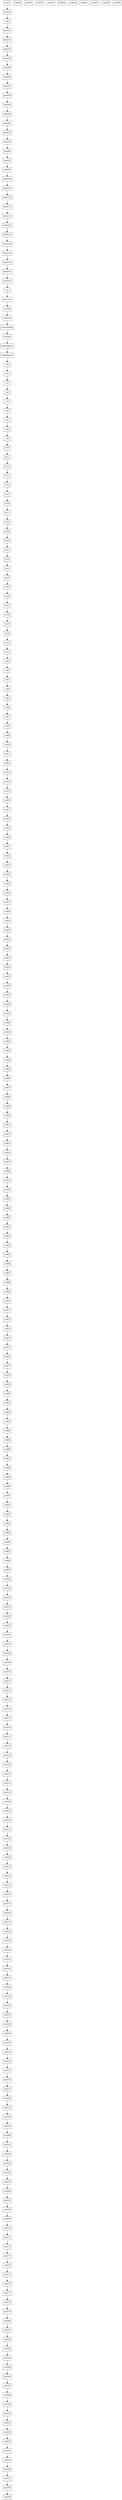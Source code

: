 digraph ControlFlowGraph {
    node [shape=rectangle];
    entry;
    search;
    phi;
    label21;
    label32;
    label35;
    label39;
    label46;
    label49;
    label51;
    label54;
    label56;
    label58;
    label61;
    label70;
    label78;
    label83;
    label91;
    label99;
    label106;
    label107;
    label110;
    label112;
    label115;
    label120;
    label124;
    label128;
    label130;
    label140;
    label141;
    label142;
    ret;
    dso_local;
    comdat;
    cleanup;
    unreachable;
    resume;
    landingpad1;
    landingpad2;
    br1;
    br2;
    br3;
    br4;
    br5;
    br6;
    br7;
    br8;
    br9;
    br10;
    br11;
    br12;
    br13;
    br14;
    br15;
    br16;
    br17;
    br18;
    br19;
    br20;
    br21;
    br22;
    br23;
    br24;
    br25;
    br26;
    br27;
    br28;
    br29;
    br30;
    br31;
    br32;
    call1;
    call2;
    call3;
    call4;
    call5;
    call6;
    call7;
    call8;
    call9;
    call10;
    call11;
    call12;
    call13;
    call14;
    call15;
    call16;
    call17;
    call18;
    call19;
    call20;
    call21;
    call22;
    call23;
    call24;
    call25;
    call26;
    call27;
    call28;
    call29;
    call30;
    call31;
    call32;
    call33;
    call34;
    call35;
    call36;
    call37;
    call38;
    call39;
    call40;
    call41;
    call42;
    call43;
    call44;
    call45;
    call46;
    call47;
    call48;
    call49;
    call50;
    call51;
    call52;
    call53;
    call54;
    call55;
    call56;
    call57;
    call58;
    call59;
    call60;
    call61;
    call62;
    call63;
    call64;
    call65;
    call66;
    call67;
    call68;
    call69;
    call70;
    call71;
    call72;
    call73;
    call74;
    call75;
    call76;
    call77;
    call78;
    call79;
    call80;
    call81;
    call82;
    call83;
    call84;
    call85;
    call86;
    call87;
    call88;
    call89;
    call90;
    call91;
    call92;
    call93;
    call94;
    call95;
    call96;
    call97;
    call98;
    call99;
    call100;
    call101;
    call102;
    call103;
    call104;
    call105;
    call106;
    call107;
    call108;
    call109;
    call110;
    call111;
    call112;
    call113;
    call114;
    call115;
    call116;
    call117;
    call118;
    call119;
    call120;
    call121;
    call122;
    call123;
    call124;
    call125;
    call126;
    call127;
    call128;
    call129;
    call130;
    call131;
    call132;
    call133;
    call134;
    call135;
    call136;
    call137;
    call138;
    call139;
    call140;
    call141;
    call142;
    call143;
    call144;
    call145;
    call146;
    call147;
    call148;
    call149;
    call150;
    call151;
    call152;
    call153;
    call154;
    call155;
    call156;
    call157;
    call158;
    call159;
    call160;
    call161;
    call162;
    call163;
    call164;
    call165;
    call166;
    call167;
    call168;
    call169;
    call170;
    call171;
    call172;
    call173;
    call174;
    call175;
    call176;
    call177;
    call178;
    call179;
    call180;
    call181;
    call182;
    call183;
    call184;
    call185;
    call186;
    call187;
    call188;
    call189;
    call190;
    call191;
    call192;
    call193;
    call194;
    call195;
    call196;
    call197;
    call198;
    call199;
    call200;
    call201;
    call202;
    call203;
    call204;
    call205;
    call206;
    call207;
    call208;
    call209;
    
    entry -> search;
    search -> phi;
    phi -> label21;
    label21 -> label32;
    label32 -> label35;
    label35 -> label39;
    label39 -> label46;
    label46 -> label49;
    label49 -> label51;
    label51 -> label54;
    label54 -> label56;
    label56 -> label58;
    label58 -> label61;
    label61 -> label70;
    label70 -> label78;
    label78 -> label83;
    label83 -> label91;
    label91 -> label99;
    label99 -> label106;
    label106 -> label107;
    label107 -> label110;
    label110 -> label112;
    label112 -> label115;
    label115 -> label120;
    label120 -> label124;
    label124 -> label128;
    label128 -> label130;
    label130 -> label140;
    label140 -> label141;
    label141 -> label142;
    label142 -> ret;
    ret -> dso_local;
    dso_local -> comdat;
    comdat -> cleanup;
    cleanup -> unreachable;
    unreachable -> resume;
    resume -> landingpad1;
    landingpad1 -> landingpad2;
    landingpad2 -> br1;
    br1 -> br2;
    br2 -> br3;
    br3 -> br4;
    br4 -> br5;
    br5 -> br6;
    br6 -> br7;
    br7 -> br8;
    br8 -> br9;
    br9 -> br10;
    br10 -> br11;
    br11 -> br12;
    br12 -> br13;
    br13 -> br14;
    br14 -> br15;
    br15 -> br16;
    br16 -> br17;
    br17 -> br18;
    br18 -> br19;
    br19 -> br20;
    br20 -> br21;
    br21 -> br22;
    br22 -> br23;
    br23 -> br24;
    br24 -> br25;
    br25 -> br26;
    br26 -> br27;
    br27 -> br28;
    br28 -> br29;
    br29 -> br30;
    br30 -> br31;
    br31 -> br32;
    br32 -> call1;
    call1 -> call2;
    call2 -> call3;
    call3 -> call4;
    call4 -> call5;
    call5 -> call6;
    call6 -> call7;
    call7 -> call8;
    call8 -> call9;
    call9 -> call10;
    call10 -> call11;
    call11 -> call12;
    call12 -> call13;
    call13 -> call14;
    call14 -> call15;
    call15 -> call16;
    call16 -> call17;
    call17 -> call18;
    call18 -> call19;
    call19 -> call20;
    call20 -> call21;
    call21 -> call22;
    call22 -> call23;
    call23 -> call24;
    call24 -> call25;
    call25 -> call26;
    call26 -> call27;
    call27 -> call28;
    call28 -> call29;
    call29 -> call30;
    call30 -> call31;
    call31 -> call32;
    call32 -> call33;
    call33 -> call34;
    call34 -> call35;
    call35 -> call36;
    call36 -> call37;
    call37 -> call38;
    call38 -> call39;
    call39 -> call40;
    call40 -> call41;
    call41 -> call42;
    call42 -> call43;
    call43 -> call44;
    call44 -> call45;
    call45 -> call46;
    call46 -> call47;
    call47 -> call48;
    call48 -> call49;
    call49 -> call50;
    call50 -> call51;
    call51 -> call52;
    call52 -> call53;
    call53 -> call54;
    call54 -> call55;
    call55 -> call56;
    call56 -> call57;
    call57 -> call58;
    call58 -> call59;
    call59 -> call60;
    call60 -> call61;
    call61 -> call62;
    call62 -> call63;
    call63 -> call64;
    call64 -> call65;
    call65 -> call66;
    call66 -> call67;
    call67 -> call68;
    call68 -> call69;
    call69 -> call70;
    call70 -> call71;
    call71 -> call72;
    call72 -> call73;
    call73 -> call74;
    call74 -> call75;
    call75 -> call76;
    call76 -> call77;
    call77 -> call78;
    call78 -> call79;
    call79 -> call80;
    call80 -> call81;
    call81 -> call82;
    call82 -> call83;
    call83 -> call84;
    call84 -> call85;
    call85 -> call86;
    call86 -> call87;
    call87 -> call88;
    call88 -> call89;
    call89 -> call90;
    call90 -> call91;
    call91 -> call92;
    call92 -> call93;
    call93 -> call94;
    call94 -> call95;
    call95 -> call96;
    call96 -> call97;
    call97 -> call98;
    call98 -> call99;
    call99 -> call100;
    call100 -> call101;
    call101 -> call102;
    call102 -> call103;
    call103 -> call104;
    call104 -> call105;
    call105 -> call106;
    call106 -> call107;
    call107 -> call108;
    call108 -> call109;
    call109 -> call110;
    call110 -> call111;
    call111 -> call112;
    call112 -> call113;
    call113 -> call114;
    call114 -> call115;
    call115 -> call116;
    call116 -> call117;
    call117 -> call118;
    call118 -> call119;
    call119 -> call120;
    call120 -> call121;
    call121 -> call122;
    call122 -> call123;
    call123 -> call124;
    call124 -> call125;
    call125 -> call126;
    call126 -> call127;
    call127 -> call128;
    call128 -> call129;
    call129 -> call130;
    call130 -> call131;
    call131 -> call132;
    call132 -> call133;
    call133 -> call134;
    call134 -> call135;
    call135 -> call136;
    call136 -> call137;
    call137 -> call138;
    call138 -> call139;
    call139 -> call140;
    call140 -> call141;
    call141 -> call142;
    call142 -> call143;
    call143 -> call144;
    call144 -> call145;
    call145 -> call146;
    call146 -> call147;
    call147 -> call148;
    call148 -> call149;
    call149 -> call150;
    call150 -> call151;
    call151 -> call152;
    call152 -> call153;
    call153 -> call154;
    call154 -> call155;
    call155 -> call156;
    call156 -> call157;
    call157 -> call158;
    call158 -> call159;
    call159 -> call160;
    call160 -> call161;
    call161 -> call162;
    call162 -> call163;
    call163 -> call164;
    call164 -> call165;
    call165 -> call166;
    call166 -> call167;
    call167 -> call168;
    call168 -> call169;
    call169 -> call170;
    call170 -> call171;
    call171 -> call172;
    call172 -> call173;
    call173 -> call174;
    call174 -> call175;
    call175 -> call176;
    call176 -> call177;
    call177 -> call178;
    call178 -> call179;
    call179 -> call180;
    call180 -> call181;
    call181 -> call182;
    call182 -> call183;
    call183 -> call184;
    call184 -> call185;
    call185 -> call186;
    call186 -> call187;
    call187 -> call188;
    call188 -> call189;
    call189 -> call190;
    call190 -> call191;
    call191 -> call192;
    call192 -> call193;
    call193 -> call194;
    call194 -> call195;
    call195 -> call196;
    call196 -> call197;
    call197 -> call198;
    call198 -> call199;
}